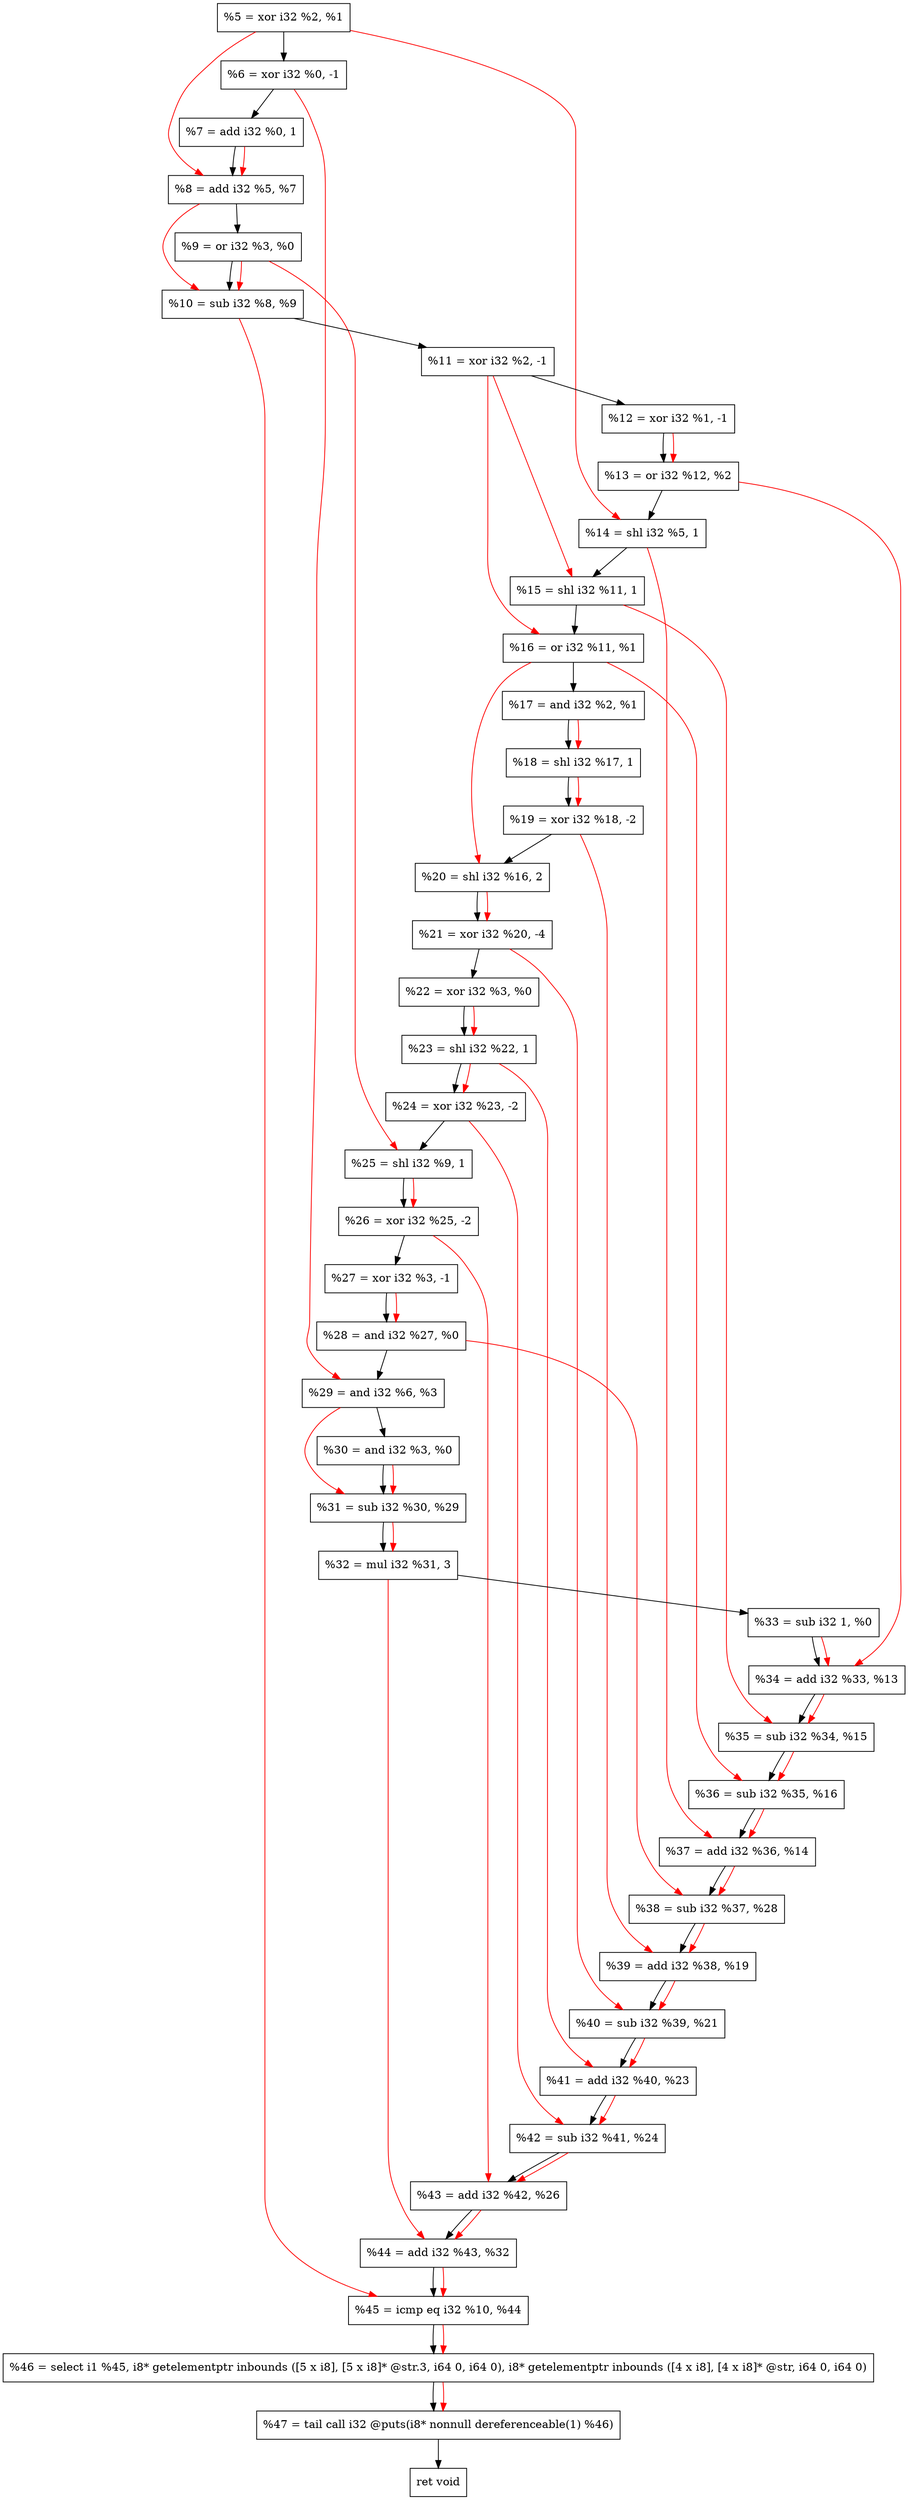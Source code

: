digraph "DFG for'crackme' function" {
	Node0xec8b40[shape=record, label="  %5 = xor i32 %2, %1"];
	Node0xec91c0[shape=record, label="  %6 = xor i32 %0, -1"];
	Node0xec9260[shape=record, label="  %7 = add i32 %0, 1"];
	Node0xec92d0[shape=record, label="  %8 = add i32 %5, %7"];
	Node0xec9340[shape=record, label="  %9 = or i32 %3, %0"];
	Node0xec93b0[shape=record, label="  %10 = sub i32 %8, %9"];
	Node0xec9420[shape=record, label="  %11 = xor i32 %2, -1"];
	Node0xec9490[shape=record, label="  %12 = xor i32 %1, -1"];
	Node0xec9500[shape=record, label="  %13 = or i32 %12, %2"];
	Node0xec9570[shape=record, label="  %14 = shl i32 %5, 1"];
	Node0xec95e0[shape=record, label="  %15 = shl i32 %11, 1"];
	Node0xec9650[shape=record, label="  %16 = or i32 %11, %1"];
	Node0xec96c0[shape=record, label="  %17 = and i32 %2, %1"];
	Node0xec9730[shape=record, label="  %18 = shl i32 %17, 1"];
	Node0xec97d0[shape=record, label="  %19 = xor i32 %18, -2"];
	Node0xec9870[shape=record, label="  %20 = shl i32 %16, 2"];
	Node0xec9910[shape=record, label="  %21 = xor i32 %20, -4"];
	Node0xec9980[shape=record, label="  %22 = xor i32 %3, %0"];
	Node0xec99f0[shape=record, label="  %23 = shl i32 %22, 1"];
	Node0xec9a60[shape=record, label="  %24 = xor i32 %23, -2"];
	Node0xec9ad0[shape=record, label="  %25 = shl i32 %9, 1"];
	Node0xec9b40[shape=record, label="  %26 = xor i32 %25, -2"];
	Node0xec9bb0[shape=record, label="  %27 = xor i32 %3, -1"];
	Node0xec9c20[shape=record, label="  %28 = and i32 %27, %0"];
	Node0xec9c90[shape=record, label="  %29 = and i32 %6, %3"];
	Node0xec9d00[shape=record, label="  %30 = and i32 %3, %0"];
	Node0xec9d70[shape=record, label="  %31 = sub i32 %30, %29"];
	Node0xec9e10[shape=record, label="  %32 = mul i32 %31, 3"];
	Node0xeca090[shape=record, label="  %33 = sub i32 1, %0"];
	Node0xeca100[shape=record, label="  %34 = add i32 %33, %13"];
	Node0xeca170[shape=record, label="  %35 = sub i32 %34, %15"];
	Node0xeca1e0[shape=record, label="  %36 = sub i32 %35, %16"];
	Node0xeca250[shape=record, label="  %37 = add i32 %36, %14"];
	Node0xeca2c0[shape=record, label="  %38 = sub i32 %37, %28"];
	Node0xeca330[shape=record, label="  %39 = add i32 %38, %19"];
	Node0xeca3a0[shape=record, label="  %40 = sub i32 %39, %21"];
	Node0xeca410[shape=record, label="  %41 = add i32 %40, %23"];
	Node0xeca480[shape=record, label="  %42 = sub i32 %41, %24"];
	Node0xeca4f0[shape=record, label="  %43 = add i32 %42, %26"];
	Node0xeca560[shape=record, label="  %44 = add i32 %43, %32"];
	Node0xeca5d0[shape=record, label="  %45 = icmp eq i32 %10, %44"];
	Node0xe69268[shape=record, label="  %46 = select i1 %45, i8* getelementptr inbounds ([5 x i8], [5 x i8]* @str.3, i64 0, i64 0), i8* getelementptr inbounds ([4 x i8], [4 x i8]* @str, i64 0, i64 0)"];
	Node0xecaa70[shape=record, label="  %47 = tail call i32 @puts(i8* nonnull dereferenceable(1) %46)"];
	Node0xecaac0[shape=record, label="  ret void"];
	Node0xec8b40 -> Node0xec91c0;
	Node0xec91c0 -> Node0xec9260;
	Node0xec9260 -> Node0xec92d0;
	Node0xec92d0 -> Node0xec9340;
	Node0xec9340 -> Node0xec93b0;
	Node0xec93b0 -> Node0xec9420;
	Node0xec9420 -> Node0xec9490;
	Node0xec9490 -> Node0xec9500;
	Node0xec9500 -> Node0xec9570;
	Node0xec9570 -> Node0xec95e0;
	Node0xec95e0 -> Node0xec9650;
	Node0xec9650 -> Node0xec96c0;
	Node0xec96c0 -> Node0xec9730;
	Node0xec9730 -> Node0xec97d0;
	Node0xec97d0 -> Node0xec9870;
	Node0xec9870 -> Node0xec9910;
	Node0xec9910 -> Node0xec9980;
	Node0xec9980 -> Node0xec99f0;
	Node0xec99f0 -> Node0xec9a60;
	Node0xec9a60 -> Node0xec9ad0;
	Node0xec9ad0 -> Node0xec9b40;
	Node0xec9b40 -> Node0xec9bb0;
	Node0xec9bb0 -> Node0xec9c20;
	Node0xec9c20 -> Node0xec9c90;
	Node0xec9c90 -> Node0xec9d00;
	Node0xec9d00 -> Node0xec9d70;
	Node0xec9d70 -> Node0xec9e10;
	Node0xec9e10 -> Node0xeca090;
	Node0xeca090 -> Node0xeca100;
	Node0xeca100 -> Node0xeca170;
	Node0xeca170 -> Node0xeca1e0;
	Node0xeca1e0 -> Node0xeca250;
	Node0xeca250 -> Node0xeca2c0;
	Node0xeca2c0 -> Node0xeca330;
	Node0xeca330 -> Node0xeca3a0;
	Node0xeca3a0 -> Node0xeca410;
	Node0xeca410 -> Node0xeca480;
	Node0xeca480 -> Node0xeca4f0;
	Node0xeca4f0 -> Node0xeca560;
	Node0xeca560 -> Node0xeca5d0;
	Node0xeca5d0 -> Node0xe69268;
	Node0xe69268 -> Node0xecaa70;
	Node0xecaa70 -> Node0xecaac0;
edge [color=red]
	Node0xec8b40 -> Node0xec92d0;
	Node0xec9260 -> Node0xec92d0;
	Node0xec92d0 -> Node0xec93b0;
	Node0xec9340 -> Node0xec93b0;
	Node0xec9490 -> Node0xec9500;
	Node0xec8b40 -> Node0xec9570;
	Node0xec9420 -> Node0xec95e0;
	Node0xec9420 -> Node0xec9650;
	Node0xec96c0 -> Node0xec9730;
	Node0xec9730 -> Node0xec97d0;
	Node0xec9650 -> Node0xec9870;
	Node0xec9870 -> Node0xec9910;
	Node0xec9980 -> Node0xec99f0;
	Node0xec99f0 -> Node0xec9a60;
	Node0xec9340 -> Node0xec9ad0;
	Node0xec9ad0 -> Node0xec9b40;
	Node0xec9bb0 -> Node0xec9c20;
	Node0xec91c0 -> Node0xec9c90;
	Node0xec9d00 -> Node0xec9d70;
	Node0xec9c90 -> Node0xec9d70;
	Node0xec9d70 -> Node0xec9e10;
	Node0xeca090 -> Node0xeca100;
	Node0xec9500 -> Node0xeca100;
	Node0xeca100 -> Node0xeca170;
	Node0xec95e0 -> Node0xeca170;
	Node0xeca170 -> Node0xeca1e0;
	Node0xec9650 -> Node0xeca1e0;
	Node0xeca1e0 -> Node0xeca250;
	Node0xec9570 -> Node0xeca250;
	Node0xeca250 -> Node0xeca2c0;
	Node0xec9c20 -> Node0xeca2c0;
	Node0xeca2c0 -> Node0xeca330;
	Node0xec97d0 -> Node0xeca330;
	Node0xeca330 -> Node0xeca3a0;
	Node0xec9910 -> Node0xeca3a0;
	Node0xeca3a0 -> Node0xeca410;
	Node0xec99f0 -> Node0xeca410;
	Node0xeca410 -> Node0xeca480;
	Node0xec9a60 -> Node0xeca480;
	Node0xeca480 -> Node0xeca4f0;
	Node0xec9b40 -> Node0xeca4f0;
	Node0xeca4f0 -> Node0xeca560;
	Node0xec9e10 -> Node0xeca560;
	Node0xec93b0 -> Node0xeca5d0;
	Node0xeca560 -> Node0xeca5d0;
	Node0xeca5d0 -> Node0xe69268;
	Node0xe69268 -> Node0xecaa70;
}
